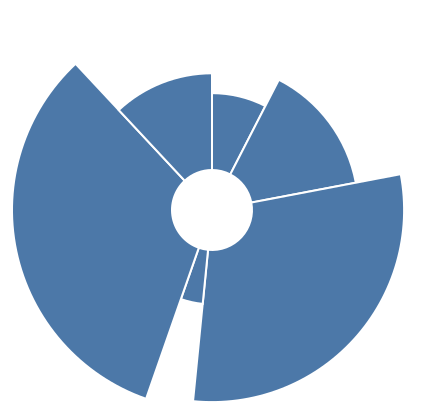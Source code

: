 {
  "$schema": "https://vega.github.io/schema/vega-lite/v4.json",
  "description": "A simple radial chart with embedded data.",
  "data": {
    "values": [12, 23, 47, 6, 52, 19]
  },
  "mark": {"type": "arc", "innerRadius": 20, "stroke": "#fff"},
  "encoding": {
    "angle": {"field": "data", "type": "quantitative", "stack": true},
    "radius": {"field": "data", "type": "quantitative", "scale": {"type": "sqrt", "zero": true, "range": [20, 100]}}
  }
}
